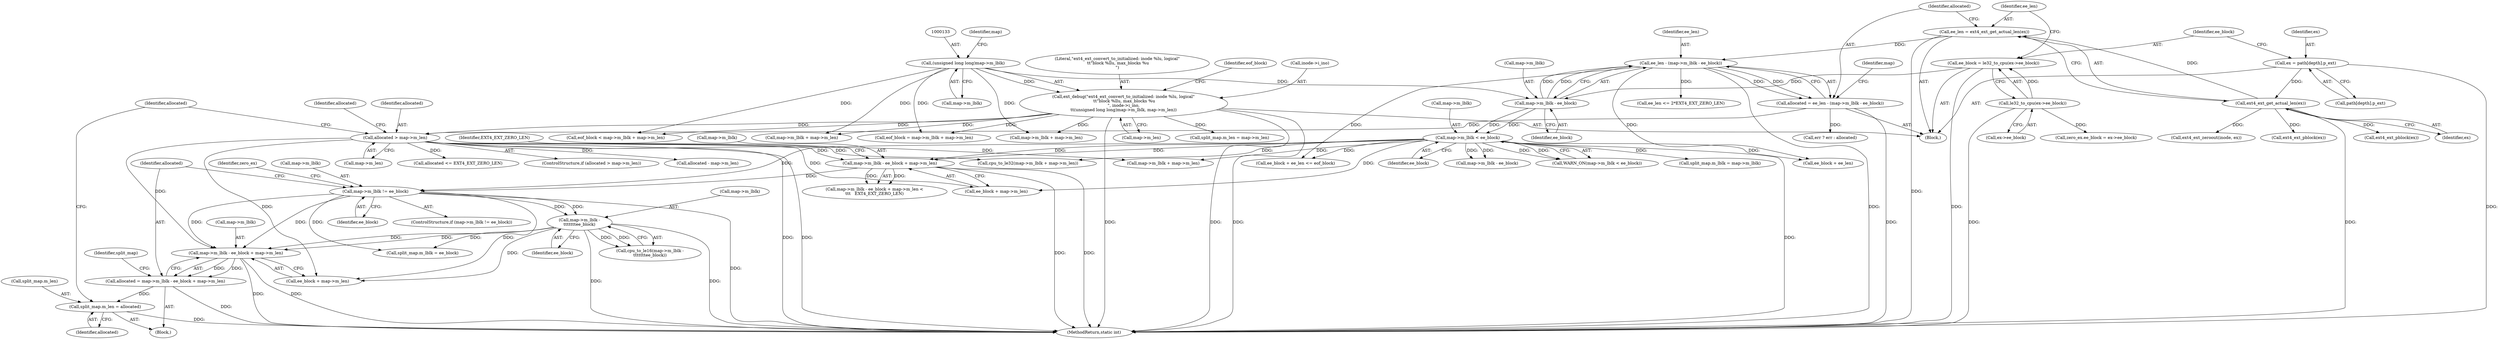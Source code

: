digraph "0_linux_667eff35a1f56fa74ce98a0c7c29a40adc1ba4e3@pointer" {
"1000411" [label="(Call,map->m_lblk - ee_block + map->m_len)"];
"1000372" [label="(Call,map->m_lblk != ee_block)"];
"1000357" [label="(Call,map->m_lblk - ee_block + map->m_len)"];
"1000209" [label="(Call,map->m_lblk < ee_block)"];
"1000203" [label="(Call,map->m_lblk - ee_block)"];
"1000132" [label="(Call,(unsigned long long)map->m_lblk)"];
"1000189" [label="(Call,ee_block = le32_to_cpu(ex->ee_block))"];
"1000191" [label="(Call,le32_to_cpu(ex->ee_block))"];
"1000284" [label="(Call,allocated > map->m_len)"];
"1000199" [label="(Call,allocated = ee_len - (map->m_lblk - ee_block))"];
"1000201" [label="(Call,ee_len - (map->m_lblk - ee_block))"];
"1000195" [label="(Call,ee_len = ext4_ext_get_actual_len(ex))"];
"1000197" [label="(Call,ext4_ext_get_actual_len(ex))"];
"1000182" [label="(Call,ex = path[depth].p_ext)"];
"1000127" [label="(Call,ext_debug(\"ext4_ext_convert_to_initialized: inode %lu, logical\"\n \t\t\"block %llu, max_blocks %u\n\", inode->i_ino,\n\t\t(unsigned long long)map->m_lblk, map->m_len))"];
"1000390" [label="(Call,map->m_lblk -\n\t\t\t\t\t\t\tee_block)"];
"1000409" [label="(Call,allocated = map->m_lblk - ee_block + map->m_len)"];
"1000425" [label="(Call,split_map.m_len = allocated)"];
"1000325" [label="(Call,ext4_ext_pblock(ex))"];
"1000201" [label="(Call,ee_len - (map->m_lblk - ee_block))"];
"1000411" [label="(Call,map->m_lblk - ee_block + map->m_len)"];
"1000410" [label="(Identifier,allocated)"];
"1000134" [label="(Call,map->m_lblk)"];
"1000390" [label="(Call,map->m_lblk -\n\t\t\t\t\t\t\tee_block)"];
"1000160" [label="(Call,eof_block < map->m_lblk + map->m_len)"];
"1000169" [label="(Call,eof_block = map->m_lblk + map->m_len)"];
"1000286" [label="(Call,map->m_len)"];
"1000292" [label="(Call,allocated <= EXT4_EXT_ZERO_LEN)"];
"1000184" [label="(Call,path[depth].p_ext)"];
"1000137" [label="(Call,map->m_len)"];
"1000380" [label="(Identifier,zero_ex)"];
"1000213" [label="(Identifier,ee_block)"];
"1000217" [label="(Call,ee_block + ee_len <= eof_block)"];
"1000366" [label="(Identifier,EXT4_EXT_ZERO_LEN)"];
"1000429" [label="(Identifier,allocated)"];
"1000226" [label="(Call,ee_len <= 2*EXT4_EXT_ZERO_LEN)"];
"1000303" [label="(Call,cpu_to_le32(map->m_lblk + map->m_len))"];
"1000304" [label="(Call,map->m_lblk + map->m_len)"];
"1000285" [label="(Identifier,allocated)"];
"1000422" [label="(Identifier,split_map)"];
"1000425" [label="(Call,split_map.m_len = allocated)"];
"1000420" [label="(Call,split_map.m_lblk = ee_block)"];
"1000283" [label="(ControlStructure,if (allocated > map->m_len))"];
"1000316" [label="(Call,allocated - map->m_len)"];
"1000204" [label="(Call,map->m_lblk)"];
"1000449" [label="(Call,err ? err : allocated)"];
"1000431" [label="(Identifier,allocated)"];
"1000132" [label="(Call,(unsigned long long)map->m_lblk)"];
"1000358" [label="(Call,map->m_lblk)"];
"1000199" [label="(Call,allocated = ee_len - (map->m_lblk - ee_block))"];
"1000357" [label="(Call,map->m_lblk - ee_block + map->m_len)"];
"1000356" [label="(Call,map->m_lblk - ee_block + map->m_len <\n\t\t\t   EXT4_EXT_ZERO_LEN)"];
"1000127" [label="(Call,ext_debug(\"ext4_ext_convert_to_initialized: inode %lu, logical\"\n \t\t\"block %llu, max_blocks %u\n\", inode->i_ino,\n\t\t(unsigned long long)map->m_lblk, map->m_len))"];
"1000196" [label="(Identifier,ee_len)"];
"1000391" [label="(Call,map->m_lblk)"];
"1000189" [label="(Call,ee_block = le32_to_cpu(ex->ee_block))"];
"1000415" [label="(Call,ee_block + map->m_len)"];
"1000376" [label="(Identifier,ee_block)"];
"1000209" [label="(Call,map->m_lblk < ee_block)"];
"1000409" [label="(Call,allocated = map->m_lblk - ee_block + map->m_len)"];
"1000191" [label="(Call,le32_to_cpu(ex->ee_block))"];
"1000276" [label="(Call,split_map.m_len = map->m_len)"];
"1000200" [label="(Identifier,allocated)"];
"1000195" [label="(Call,ee_len = ext4_ext_get_actual_len(ex))"];
"1000198" [label="(Identifier,ex)"];
"1000361" [label="(Call,ee_block + map->m_len)"];
"1000207" [label="(Identifier,ee_block)"];
"1000327" [label="(Call,map->m_lblk - ee_block)"];
"1000110" [label="(Block,)"];
"1000237" [label="(Call,ext4_ext_zeroout(inode, ex))"];
"1000371" [label="(ControlStructure,if (map->m_lblk != ee_block))"];
"1000293" [label="(Identifier,allocated)"];
"1000203" [label="(Call,map->m_lblk - ee_block)"];
"1000128" [label="(Literal,\"ext4_ext_convert_to_initialized: inode %lu, logical\"\n \t\t\"block %llu, max_blocks %u\n\")"];
"1000426" [label="(Call,split_map.m_len)"];
"1000208" [label="(Call,WARN_ON(map->m_lblk < ee_block))"];
"1000192" [label="(Call,ex->ee_block)"];
"1000372" [label="(Call,map->m_lblk != ee_block)"];
"1000389" [label="(Call,cpu_to_le16(map->m_lblk -\n\t\t\t\t\t\t\tee_block))"];
"1000412" [label="(Call,map->m_lblk)"];
"1000141" [label="(Identifier,eof_block)"];
"1000197" [label="(Call,ext4_ext_get_actual_len(ex))"];
"1000373" [label="(Call,map->m_lblk)"];
"1000202" [label="(Identifier,ee_len)"];
"1000182" [label="(Call,ex = path[depth].p_ext)"];
"1000171" [label="(Call,map->m_lblk + map->m_len)"];
"1000218" [label="(Call,ee_block + ee_len)"];
"1000190" [label="(Identifier,ee_block)"];
"1000378" [label="(Call,zero_ex.ee_block = ex->ee_block)"];
"1000398" [label="(Call,ext4_ext_pblock(ex))"];
"1000162" [label="(Call,map->m_lblk + map->m_len)"];
"1000183" [label="(Identifier,ex)"];
"1000129" [label="(Call,inode->i_ino)"];
"1000210" [label="(Call,map->m_lblk)"];
"1000370" [label="(Block,)"];
"1000269" [label="(Call,split_map.m_lblk = map->m_lblk)"];
"1000138" [label="(Identifier,map)"];
"1000284" [label="(Call,allocated > map->m_len)"];
"1000211" [label="(Identifier,map)"];
"1000453" [label="(MethodReturn,static int)"];
"1000394" [label="(Identifier,ee_block)"];
"1000411" -> "1000409"  [label="AST: "];
"1000411" -> "1000415"  [label="CFG: "];
"1000412" -> "1000411"  [label="AST: "];
"1000415" -> "1000411"  [label="AST: "];
"1000409" -> "1000411"  [label="CFG: "];
"1000411" -> "1000453"  [label="DDG: "];
"1000411" -> "1000453"  [label="DDG: "];
"1000411" -> "1000409"  [label="DDG: "];
"1000411" -> "1000409"  [label="DDG: "];
"1000372" -> "1000411"  [label="DDG: "];
"1000372" -> "1000411"  [label="DDG: "];
"1000390" -> "1000411"  [label="DDG: "];
"1000390" -> "1000411"  [label="DDG: "];
"1000284" -> "1000411"  [label="DDG: "];
"1000372" -> "1000371"  [label="AST: "];
"1000372" -> "1000376"  [label="CFG: "];
"1000373" -> "1000372"  [label="AST: "];
"1000376" -> "1000372"  [label="AST: "];
"1000380" -> "1000372"  [label="CFG: "];
"1000410" -> "1000372"  [label="CFG: "];
"1000372" -> "1000453"  [label="DDG: "];
"1000357" -> "1000372"  [label="DDG: "];
"1000209" -> "1000372"  [label="DDG: "];
"1000372" -> "1000390"  [label="DDG: "];
"1000372" -> "1000390"  [label="DDG: "];
"1000372" -> "1000415"  [label="DDG: "];
"1000372" -> "1000420"  [label="DDG: "];
"1000357" -> "1000356"  [label="AST: "];
"1000357" -> "1000361"  [label="CFG: "];
"1000358" -> "1000357"  [label="AST: "];
"1000361" -> "1000357"  [label="AST: "];
"1000366" -> "1000357"  [label="CFG: "];
"1000357" -> "1000453"  [label="DDG: "];
"1000357" -> "1000453"  [label="DDG: "];
"1000357" -> "1000356"  [label="DDG: "];
"1000357" -> "1000356"  [label="DDG: "];
"1000209" -> "1000357"  [label="DDG: "];
"1000209" -> "1000357"  [label="DDG: "];
"1000284" -> "1000357"  [label="DDG: "];
"1000209" -> "1000208"  [label="AST: "];
"1000209" -> "1000213"  [label="CFG: "];
"1000210" -> "1000209"  [label="AST: "];
"1000213" -> "1000209"  [label="AST: "];
"1000208" -> "1000209"  [label="CFG: "];
"1000209" -> "1000453"  [label="DDG: "];
"1000209" -> "1000208"  [label="DDG: "];
"1000209" -> "1000208"  [label="DDG: "];
"1000203" -> "1000209"  [label="DDG: "];
"1000203" -> "1000209"  [label="DDG: "];
"1000209" -> "1000217"  [label="DDG: "];
"1000209" -> "1000218"  [label="DDG: "];
"1000209" -> "1000269"  [label="DDG: "];
"1000209" -> "1000303"  [label="DDG: "];
"1000209" -> "1000304"  [label="DDG: "];
"1000209" -> "1000327"  [label="DDG: "];
"1000209" -> "1000327"  [label="DDG: "];
"1000209" -> "1000361"  [label="DDG: "];
"1000203" -> "1000201"  [label="AST: "];
"1000203" -> "1000207"  [label="CFG: "];
"1000204" -> "1000203"  [label="AST: "];
"1000207" -> "1000203"  [label="AST: "];
"1000201" -> "1000203"  [label="CFG: "];
"1000203" -> "1000201"  [label="DDG: "];
"1000203" -> "1000201"  [label="DDG: "];
"1000132" -> "1000203"  [label="DDG: "];
"1000189" -> "1000203"  [label="DDG: "];
"1000132" -> "1000127"  [label="AST: "];
"1000132" -> "1000134"  [label="CFG: "];
"1000133" -> "1000132"  [label="AST: "];
"1000134" -> "1000132"  [label="AST: "];
"1000138" -> "1000132"  [label="CFG: "];
"1000132" -> "1000127"  [label="DDG: "];
"1000132" -> "1000160"  [label="DDG: "];
"1000132" -> "1000162"  [label="DDG: "];
"1000132" -> "1000169"  [label="DDG: "];
"1000132" -> "1000171"  [label="DDG: "];
"1000189" -> "1000110"  [label="AST: "];
"1000189" -> "1000191"  [label="CFG: "];
"1000190" -> "1000189"  [label="AST: "];
"1000191" -> "1000189"  [label="AST: "];
"1000196" -> "1000189"  [label="CFG: "];
"1000189" -> "1000453"  [label="DDG: "];
"1000191" -> "1000189"  [label="DDG: "];
"1000191" -> "1000192"  [label="CFG: "];
"1000192" -> "1000191"  [label="AST: "];
"1000191" -> "1000453"  [label="DDG: "];
"1000191" -> "1000378"  [label="DDG: "];
"1000284" -> "1000283"  [label="AST: "];
"1000284" -> "1000286"  [label="CFG: "];
"1000285" -> "1000284"  [label="AST: "];
"1000286" -> "1000284"  [label="AST: "];
"1000293" -> "1000284"  [label="CFG: "];
"1000431" -> "1000284"  [label="CFG: "];
"1000284" -> "1000453"  [label="DDG: "];
"1000284" -> "1000453"  [label="DDG: "];
"1000199" -> "1000284"  [label="DDG: "];
"1000127" -> "1000284"  [label="DDG: "];
"1000284" -> "1000292"  [label="DDG: "];
"1000284" -> "1000303"  [label="DDG: "];
"1000284" -> "1000304"  [label="DDG: "];
"1000284" -> "1000316"  [label="DDG: "];
"1000284" -> "1000361"  [label="DDG: "];
"1000284" -> "1000415"  [label="DDG: "];
"1000199" -> "1000110"  [label="AST: "];
"1000199" -> "1000201"  [label="CFG: "];
"1000200" -> "1000199"  [label="AST: "];
"1000201" -> "1000199"  [label="AST: "];
"1000211" -> "1000199"  [label="CFG: "];
"1000199" -> "1000453"  [label="DDG: "];
"1000201" -> "1000199"  [label="DDG: "];
"1000201" -> "1000199"  [label="DDG: "];
"1000199" -> "1000449"  [label="DDG: "];
"1000202" -> "1000201"  [label="AST: "];
"1000201" -> "1000453"  [label="DDG: "];
"1000195" -> "1000201"  [label="DDG: "];
"1000201" -> "1000217"  [label="DDG: "];
"1000201" -> "1000218"  [label="DDG: "];
"1000201" -> "1000226"  [label="DDG: "];
"1000195" -> "1000110"  [label="AST: "];
"1000195" -> "1000197"  [label="CFG: "];
"1000196" -> "1000195"  [label="AST: "];
"1000197" -> "1000195"  [label="AST: "];
"1000200" -> "1000195"  [label="CFG: "];
"1000195" -> "1000453"  [label="DDG: "];
"1000197" -> "1000195"  [label="DDG: "];
"1000197" -> "1000198"  [label="CFG: "];
"1000198" -> "1000197"  [label="AST: "];
"1000197" -> "1000453"  [label="DDG: "];
"1000182" -> "1000197"  [label="DDG: "];
"1000197" -> "1000237"  [label="DDG: "];
"1000197" -> "1000325"  [label="DDG: "];
"1000197" -> "1000398"  [label="DDG: "];
"1000182" -> "1000110"  [label="AST: "];
"1000182" -> "1000184"  [label="CFG: "];
"1000183" -> "1000182"  [label="AST: "];
"1000184" -> "1000182"  [label="AST: "];
"1000190" -> "1000182"  [label="CFG: "];
"1000182" -> "1000453"  [label="DDG: "];
"1000127" -> "1000110"  [label="AST: "];
"1000127" -> "1000137"  [label="CFG: "];
"1000128" -> "1000127"  [label="AST: "];
"1000129" -> "1000127"  [label="AST: "];
"1000137" -> "1000127"  [label="AST: "];
"1000141" -> "1000127"  [label="CFG: "];
"1000127" -> "1000453"  [label="DDG: "];
"1000127" -> "1000453"  [label="DDG: "];
"1000127" -> "1000453"  [label="DDG: "];
"1000127" -> "1000160"  [label="DDG: "];
"1000127" -> "1000162"  [label="DDG: "];
"1000127" -> "1000169"  [label="DDG: "];
"1000127" -> "1000171"  [label="DDG: "];
"1000127" -> "1000276"  [label="DDG: "];
"1000390" -> "1000389"  [label="AST: "];
"1000390" -> "1000394"  [label="CFG: "];
"1000391" -> "1000390"  [label="AST: "];
"1000394" -> "1000390"  [label="AST: "];
"1000389" -> "1000390"  [label="CFG: "];
"1000390" -> "1000453"  [label="DDG: "];
"1000390" -> "1000453"  [label="DDG: "];
"1000390" -> "1000389"  [label="DDG: "];
"1000390" -> "1000389"  [label="DDG: "];
"1000390" -> "1000415"  [label="DDG: "];
"1000390" -> "1000420"  [label="DDG: "];
"1000409" -> "1000370"  [label="AST: "];
"1000410" -> "1000409"  [label="AST: "];
"1000422" -> "1000409"  [label="CFG: "];
"1000409" -> "1000453"  [label="DDG: "];
"1000409" -> "1000425"  [label="DDG: "];
"1000425" -> "1000370"  [label="AST: "];
"1000425" -> "1000429"  [label="CFG: "];
"1000426" -> "1000425"  [label="AST: "];
"1000429" -> "1000425"  [label="AST: "];
"1000431" -> "1000425"  [label="CFG: "];
"1000425" -> "1000453"  [label="DDG: "];
}
